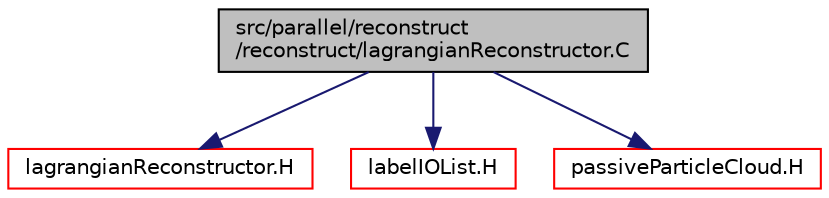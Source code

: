 digraph "src/parallel/reconstruct/reconstruct/lagrangianReconstructor.C"
{
  bgcolor="transparent";
  edge [fontname="Helvetica",fontsize="10",labelfontname="Helvetica",labelfontsize="10"];
  node [fontname="Helvetica",fontsize="10",shape=record];
  Node1 [label="src/parallel/reconstruct\l/reconstruct/lagrangianReconstructor.C",height=0.2,width=0.4,color="black", fillcolor="grey75", style="filled" fontcolor="black"];
  Node1 -> Node2 [color="midnightblue",fontsize="10",style="solid",fontname="Helvetica"];
  Node2 [label="lagrangianReconstructor.H",height=0.2,width=0.4,color="red",URL="$lagrangianReconstructor_8H.html"];
  Node1 -> Node3 [color="midnightblue",fontsize="10",style="solid",fontname="Helvetica"];
  Node3 [label="labelIOList.H",height=0.2,width=0.4,color="red",URL="$labelIOList_8H.html"];
  Node1 -> Node4 [color="midnightblue",fontsize="10",style="solid",fontname="Helvetica"];
  Node4 [label="passiveParticleCloud.H",height=0.2,width=0.4,color="red",URL="$passiveParticleCloud_8H.html"];
}
